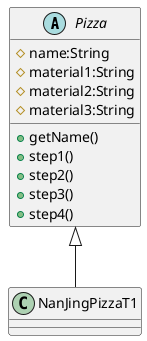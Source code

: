 @startuml
'https://plantuml.com/class-diagram

abstract class Pizza{
    # name:String
    # material1:String
    # material2:String
    # material3:String
    + getName()
    + step1()
    + step2()
    + step3()
    + step4()
}
Pizza <|-- NanJingPizzaT1

class NanJingPizzaT1{

}

@enduml